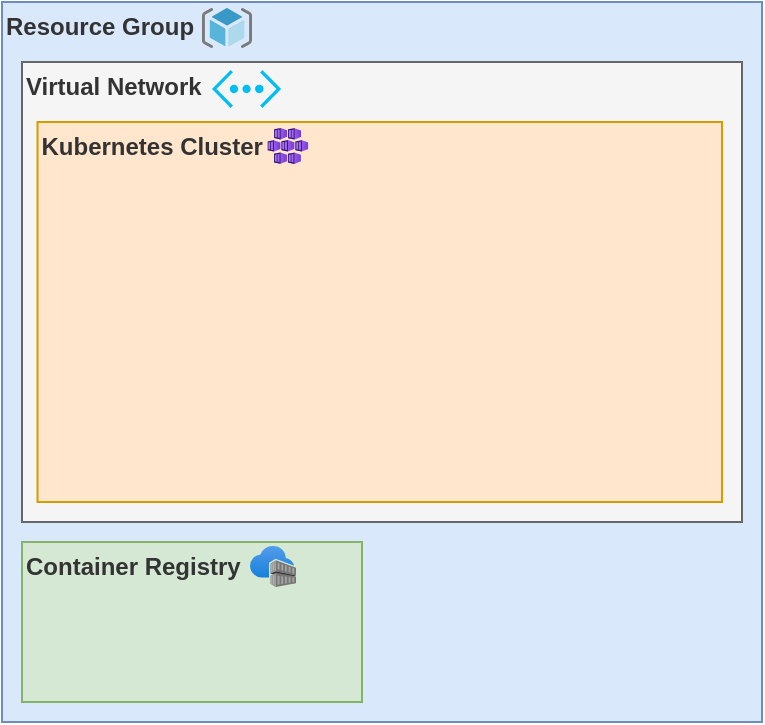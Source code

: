 <mxfile>
    <diagram id="SotwOa0Gqw6Tdz5-_HV4" name="Page-1">
        <mxGraphModel dx="326" dy="238" grid="1" gridSize="10" guides="1" tooltips="1" connect="1" arrows="1" fold="1" page="1" pageScale="1" pageWidth="850" pageHeight="1100" background="none" math="0" shadow="0">
            <root>
                <mxCell id="0"/>
                <mxCell id="1" parent="0"/>
                <mxCell id="14" value="Resource Group" style="swimlane;collapsible=0;swimlaneLine=0;align=left;fillColor=#dae8fc;strokeColor=#6c8ebf;swimlaneFillColor=#DAE8FC;fontColor=#333333;" parent="1" vertex="1">
                    <mxGeometry x="10" y="10" width="380" height="360" as="geometry"/>
                </mxCell>
                <mxCell id="16" value="" style="sketch=0;aspect=fixed;html=1;points=[];align=center;image;fontSize=12;image=img/lib/mscae/ResourceGroup.svg;fontColor=#333333;strokeColor=default;fillColor=default;" parent="14" vertex="1">
                    <mxGeometry x="100" y="3" width="25" height="20" as="geometry"/>
                </mxCell>
                <mxCell id="6" value="Virtual Network" style="swimlane;collapsible=0;swimlaneLine=0;align=left;fillColor=#f5f5f5;strokeColor=#666666;swimlaneFillColor=#F5F5F5;fontColor=#333333;" parent="14" vertex="1">
                    <mxGeometry x="10" y="30" width="360" height="230" as="geometry"/>
                </mxCell>
                <mxCell id="5" value="" style="verticalLabelPosition=bottom;html=1;verticalAlign=top;align=center;strokeColor=none;fillColor=#00BEF2;shape=mxgraph.azure.virtual_network;pointerEvents=1;" parent="6" vertex="1">
                    <mxGeometry x="95" y="4" width="34.55" height="19" as="geometry"/>
                </mxCell>
                <mxCell id="17" value="Kubernetes Cluster" style="swimlane;collapsible=0;swimlaneLine=0;align=left;fillColor=#ffe6cc;strokeColor=#d79b00;swimlaneFillColor=#FFE6CC;fontColor=#333;" parent="6" vertex="1">
                    <mxGeometry x="7.75" y="30" width="342.25" height="190" as="geometry"/>
                </mxCell>
                <mxCell id="10" value="" style="aspect=fixed;html=1;points=[];align=center;image;fontSize=12;image=img/lib/azure2/compute/Container_Services_Deprecated.svg;fontColor=#333333;strokeColor=default;fillColor=default;" parent="17" vertex="1">
                    <mxGeometry x="115" y="3" width="20.41" height="18" as="geometry"/>
                </mxCell>
                <mxCell id="12" value="Container Registry" style="swimlane;collapsible=0;swimlaneLine=0;align=left;fillColor=#d5e8d4;strokeColor=#82b366;swimlaneFillColor=#D5E8D4;fontColor=#333333;" parent="14" vertex="1">
                    <mxGeometry x="10" y="270" width="170" height="80" as="geometry"/>
                </mxCell>
                <mxCell id="11" value="" style="aspect=fixed;html=1;points=[];align=center;image;fontSize=12;image=img/lib/azure2/containers/Container_Registries.svg;fontColor=#333333;strokeColor=default;fillColor=default;" parent="12" vertex="1">
                    <mxGeometry x="114" y="2" width="23" height="20.63" as="geometry"/>
                </mxCell>
            </root>
        </mxGraphModel>
    </diagram>
</mxfile>